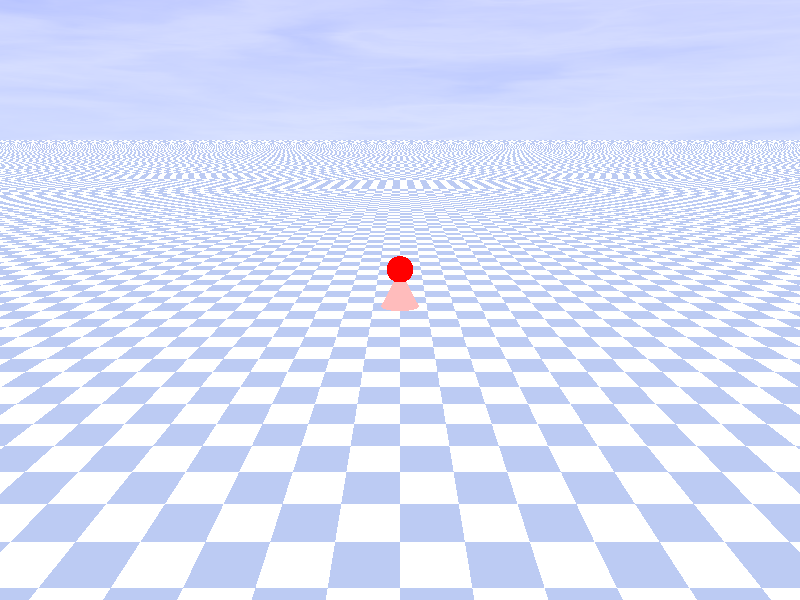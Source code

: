 #include "colors.inc"
#include "textures.inc"
                              

background { color Black }

camera
{

  location <0, 5, -15>
  look_at <0, 1+30*clock, 0>
  //rotate <clock*5,0,0>


}

plane { y, -25
		pigment { checker rgb <0.5, 0.6, 0.9> rgb <1.0, 1.0, 1.0> scale 5 }
		finish { reflection 0.2 ambient 0.4 }
	}

	fog {
		distance 100
		color rgb 0.9
		fog_offset 2
		fog_alt 5
		fog_type 2
	}

sky_sphere {
		pigment { gradient y
			color_map {
				[0 rgb <0.5, 0.6, 1> ]
				[1 rgb <0, 0, 1> ]
			}
		}
		pigment { wrinkles turbulence 0.7
			color_map {
				[0 rgbt <1,1,1,1>]
				[0.5 rgbt <0.98, 0.99, 0.99, .6>]
				[1 rgbt <1, 1, 1, 1>]
			}
			scale <.8, .1, .8>
		}
	}                                                                                                                                                       
                         
#declare Pawn = union{                          
//sphere{<0,1,0>,0.35}    


sphere {<0,1,0>,0.35   
#if ( clock >= 0.05 )
 

	pigment { color rgbf  <1.0+(clock*20), clock+1.0, 0.0, 0.0>}   
		finish {	      	
		phong 0.8		
		reflection 0.5		
	       }
	#else
	pigment { color rgbf  <1.0, 0.0, 0.0, 0.0>}  
	finish {	      	
		phong 0.8		
		reflection 0.5		
	       }    #end
}   
#if ( clock >= 0.05 ) 
cone   {<0,0,0>,0.5,<0,1,0>,0.0}
texture {pigment{ color rgbf<1.0+(clock*20), clock+1.0, 0.0, 0.0>}
         finish { phong 0.5}}}
         
#else
cone   {<0,0,0>,0.5,<0,1,0>,0.0}
texture {pigment{ color rgb<1.5,0.5,0.5>}
         finish { phong 0.5}}}   
#end
union{
object{ Pawn translate < 0.0, 0.0, 0.5+(clock*20)>}
object{ Pawn translate < 0.0, 0.0+(clock*30), 0.5>}
object{ Pawn translate < 0.0, 0.0-(clock*20), 0.5>}

object{ Pawn translate < 0.0+(clock*20), 0.0, 0.5>}   
object{ Pawn translate < 0.0+(clock*20), 0.0+(clock*20), 0.5>} 
object{ Pawn translate < 0.0-(clock*20), 0.0+(clock*20), 0.5>}
rotate<0,0,0> translate<0,0.7,0>}


  light_source {
    <0, 16, -2>
    color rgbf <2.0, 2.0, 2.0, 0.0> 
  }
  
   light_source {
    <-1, 3, -6>
    color White
  } 
  
            
                              



